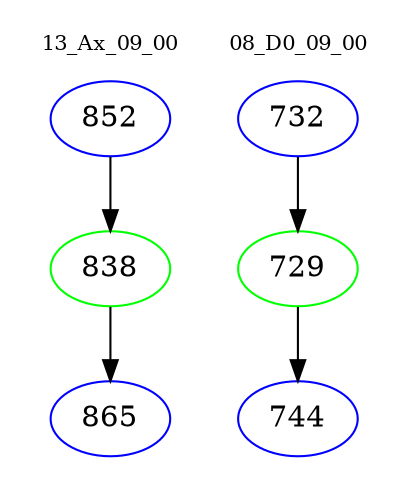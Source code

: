 digraph{
subgraph cluster_0 {
color = white
label = "13_Ax_09_00";
fontsize=10;
T0_852 [label="852", color="blue"]
T0_852 -> T0_838 [color="black"]
T0_838 [label="838", color="green"]
T0_838 -> T0_865 [color="black"]
T0_865 [label="865", color="blue"]
}
subgraph cluster_1 {
color = white
label = "08_D0_09_00";
fontsize=10;
T1_732 [label="732", color="blue"]
T1_732 -> T1_729 [color="black"]
T1_729 [label="729", color="green"]
T1_729 -> T1_744 [color="black"]
T1_744 [label="744", color="blue"]
}
}
